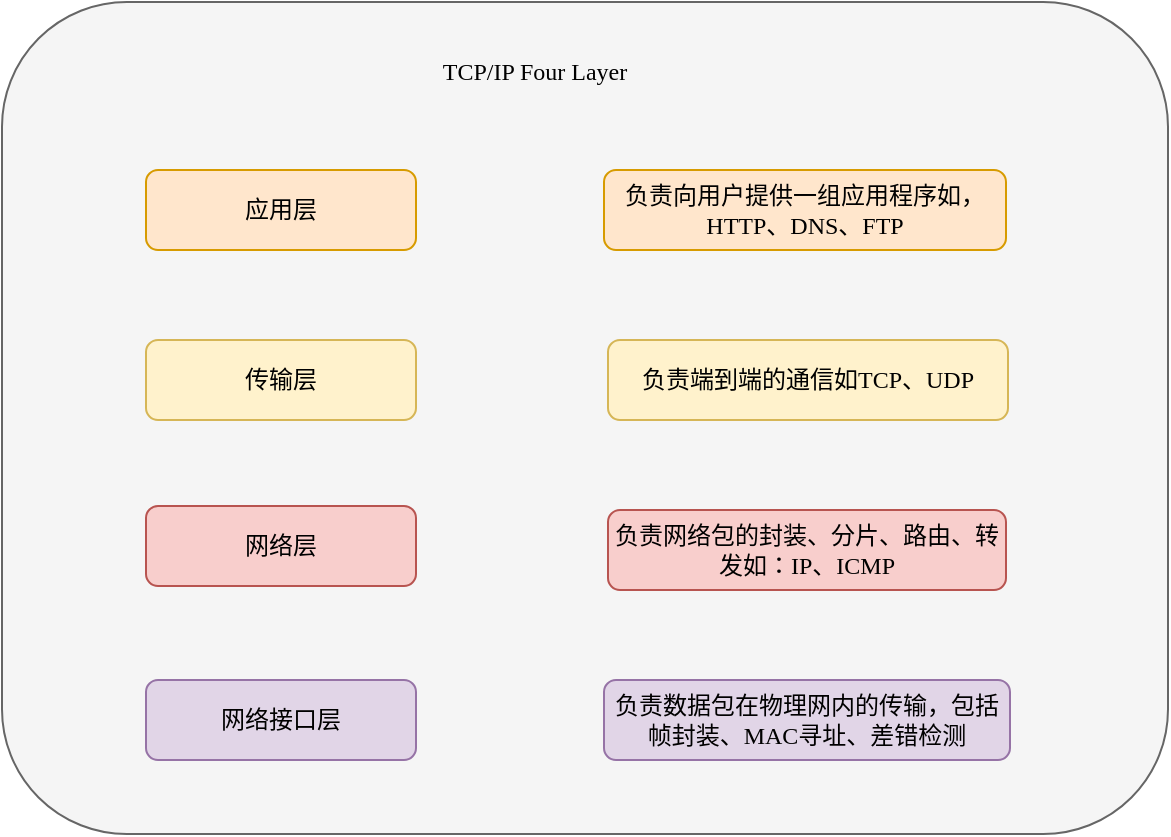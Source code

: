 <mxfile version="24.2.2" type="github">
  <diagram name="第 1 页" id="EqqXXb2V_suximrAiZp5">
    <mxGraphModel dx="977" dy="573" grid="0" gridSize="10" guides="1" tooltips="1" connect="1" arrows="1" fold="1" page="1" pageScale="1" pageWidth="827" pageHeight="1169" math="0" shadow="0">
      <root>
        <mxCell id="0" />
        <mxCell id="1" parent="0" />
        <mxCell id="A6ibbxLMWMizJoM4U2Ka-10" value="" style="rounded=1;whiteSpace=wrap;html=1;fillColor=#f5f5f5;fontColor=#333333;strokeColor=#666666;" vertex="1" parent="1">
          <mxGeometry x="137" y="46" width="583" height="416" as="geometry" />
        </mxCell>
        <mxCell id="A6ibbxLMWMizJoM4U2Ka-1" value="应用层" style="rounded=1;whiteSpace=wrap;html=1;fillColor=#ffe6cc;strokeColor=#d79b00;fontFamily=Comic Sans MS;" vertex="1" parent="1">
          <mxGeometry x="209" y="130" width="135" height="40" as="geometry" />
        </mxCell>
        <mxCell id="A6ibbxLMWMizJoM4U2Ka-2" value="传输层" style="rounded=1;whiteSpace=wrap;html=1;fillColor=#fff2cc;strokeColor=#d6b656;fontFamily=Comic Sans MS;" vertex="1" parent="1">
          <mxGeometry x="209" y="215" width="135" height="40" as="geometry" />
        </mxCell>
        <mxCell id="A6ibbxLMWMizJoM4U2Ka-3" value="网络层" style="rounded=1;whiteSpace=wrap;html=1;fillColor=#f8cecc;strokeColor=#b85450;" vertex="1" parent="1">
          <mxGeometry x="209" y="298" width="135" height="40" as="geometry" />
        </mxCell>
        <mxCell id="A6ibbxLMWMizJoM4U2Ka-4" value="网络接口层" style="rounded=1;whiteSpace=wrap;html=1;fillColor=#e1d5e7;strokeColor=#9673a6;" vertex="1" parent="1">
          <mxGeometry x="209" y="385" width="135" height="40" as="geometry" />
        </mxCell>
        <mxCell id="A6ibbxLMWMizJoM4U2Ka-5" value="负责向用户提供一组应用程序如，HTTP、DNS、FTP" style="rounded=1;whiteSpace=wrap;html=1;fillColor=#ffe6cc;strokeColor=#d79b00;fontFamily=Comic Sans MS;" vertex="1" parent="1">
          <mxGeometry x="438" y="130" width="201" height="40" as="geometry" />
        </mxCell>
        <mxCell id="A6ibbxLMWMizJoM4U2Ka-6" value="负责端到端的通信如TCP、UDP" style="rounded=1;whiteSpace=wrap;html=1;fillColor=#fff2cc;strokeColor=#d6b656;fontFamily=Comic Sans MS;" vertex="1" parent="1">
          <mxGeometry x="440" y="215" width="200" height="40" as="geometry" />
        </mxCell>
        <mxCell id="A6ibbxLMWMizJoM4U2Ka-7" value="负责网络包的封装、分片、路由、转发如：IP、ICMP" style="rounded=1;whiteSpace=wrap;html=1;fillColor=#f8cecc;strokeColor=#b85450;fontFamily=Comic Sans MS;" vertex="1" parent="1">
          <mxGeometry x="440" y="300" width="199" height="40" as="geometry" />
        </mxCell>
        <mxCell id="A6ibbxLMWMizJoM4U2Ka-9" value="负责数据包在物理网内的传输，包括帧封装、MAC寻址、差错检测" style="rounded=1;whiteSpace=wrap;html=1;fillColor=#e1d5e7;strokeColor=#9673a6;fontFamily=Comic Sans MS;" vertex="1" parent="1">
          <mxGeometry x="438" y="385" width="203" height="40" as="geometry" />
        </mxCell>
        <mxCell id="A6ibbxLMWMizJoM4U2Ka-11" value="TCP/IP Four Layer" style="text;html=1;align=center;verticalAlign=middle;whiteSpace=wrap;rounded=0;fontFamily=Comic Sans MS;" vertex="1" parent="1">
          <mxGeometry x="312" y="66" width="183" height="30" as="geometry" />
        </mxCell>
      </root>
    </mxGraphModel>
  </diagram>
</mxfile>
